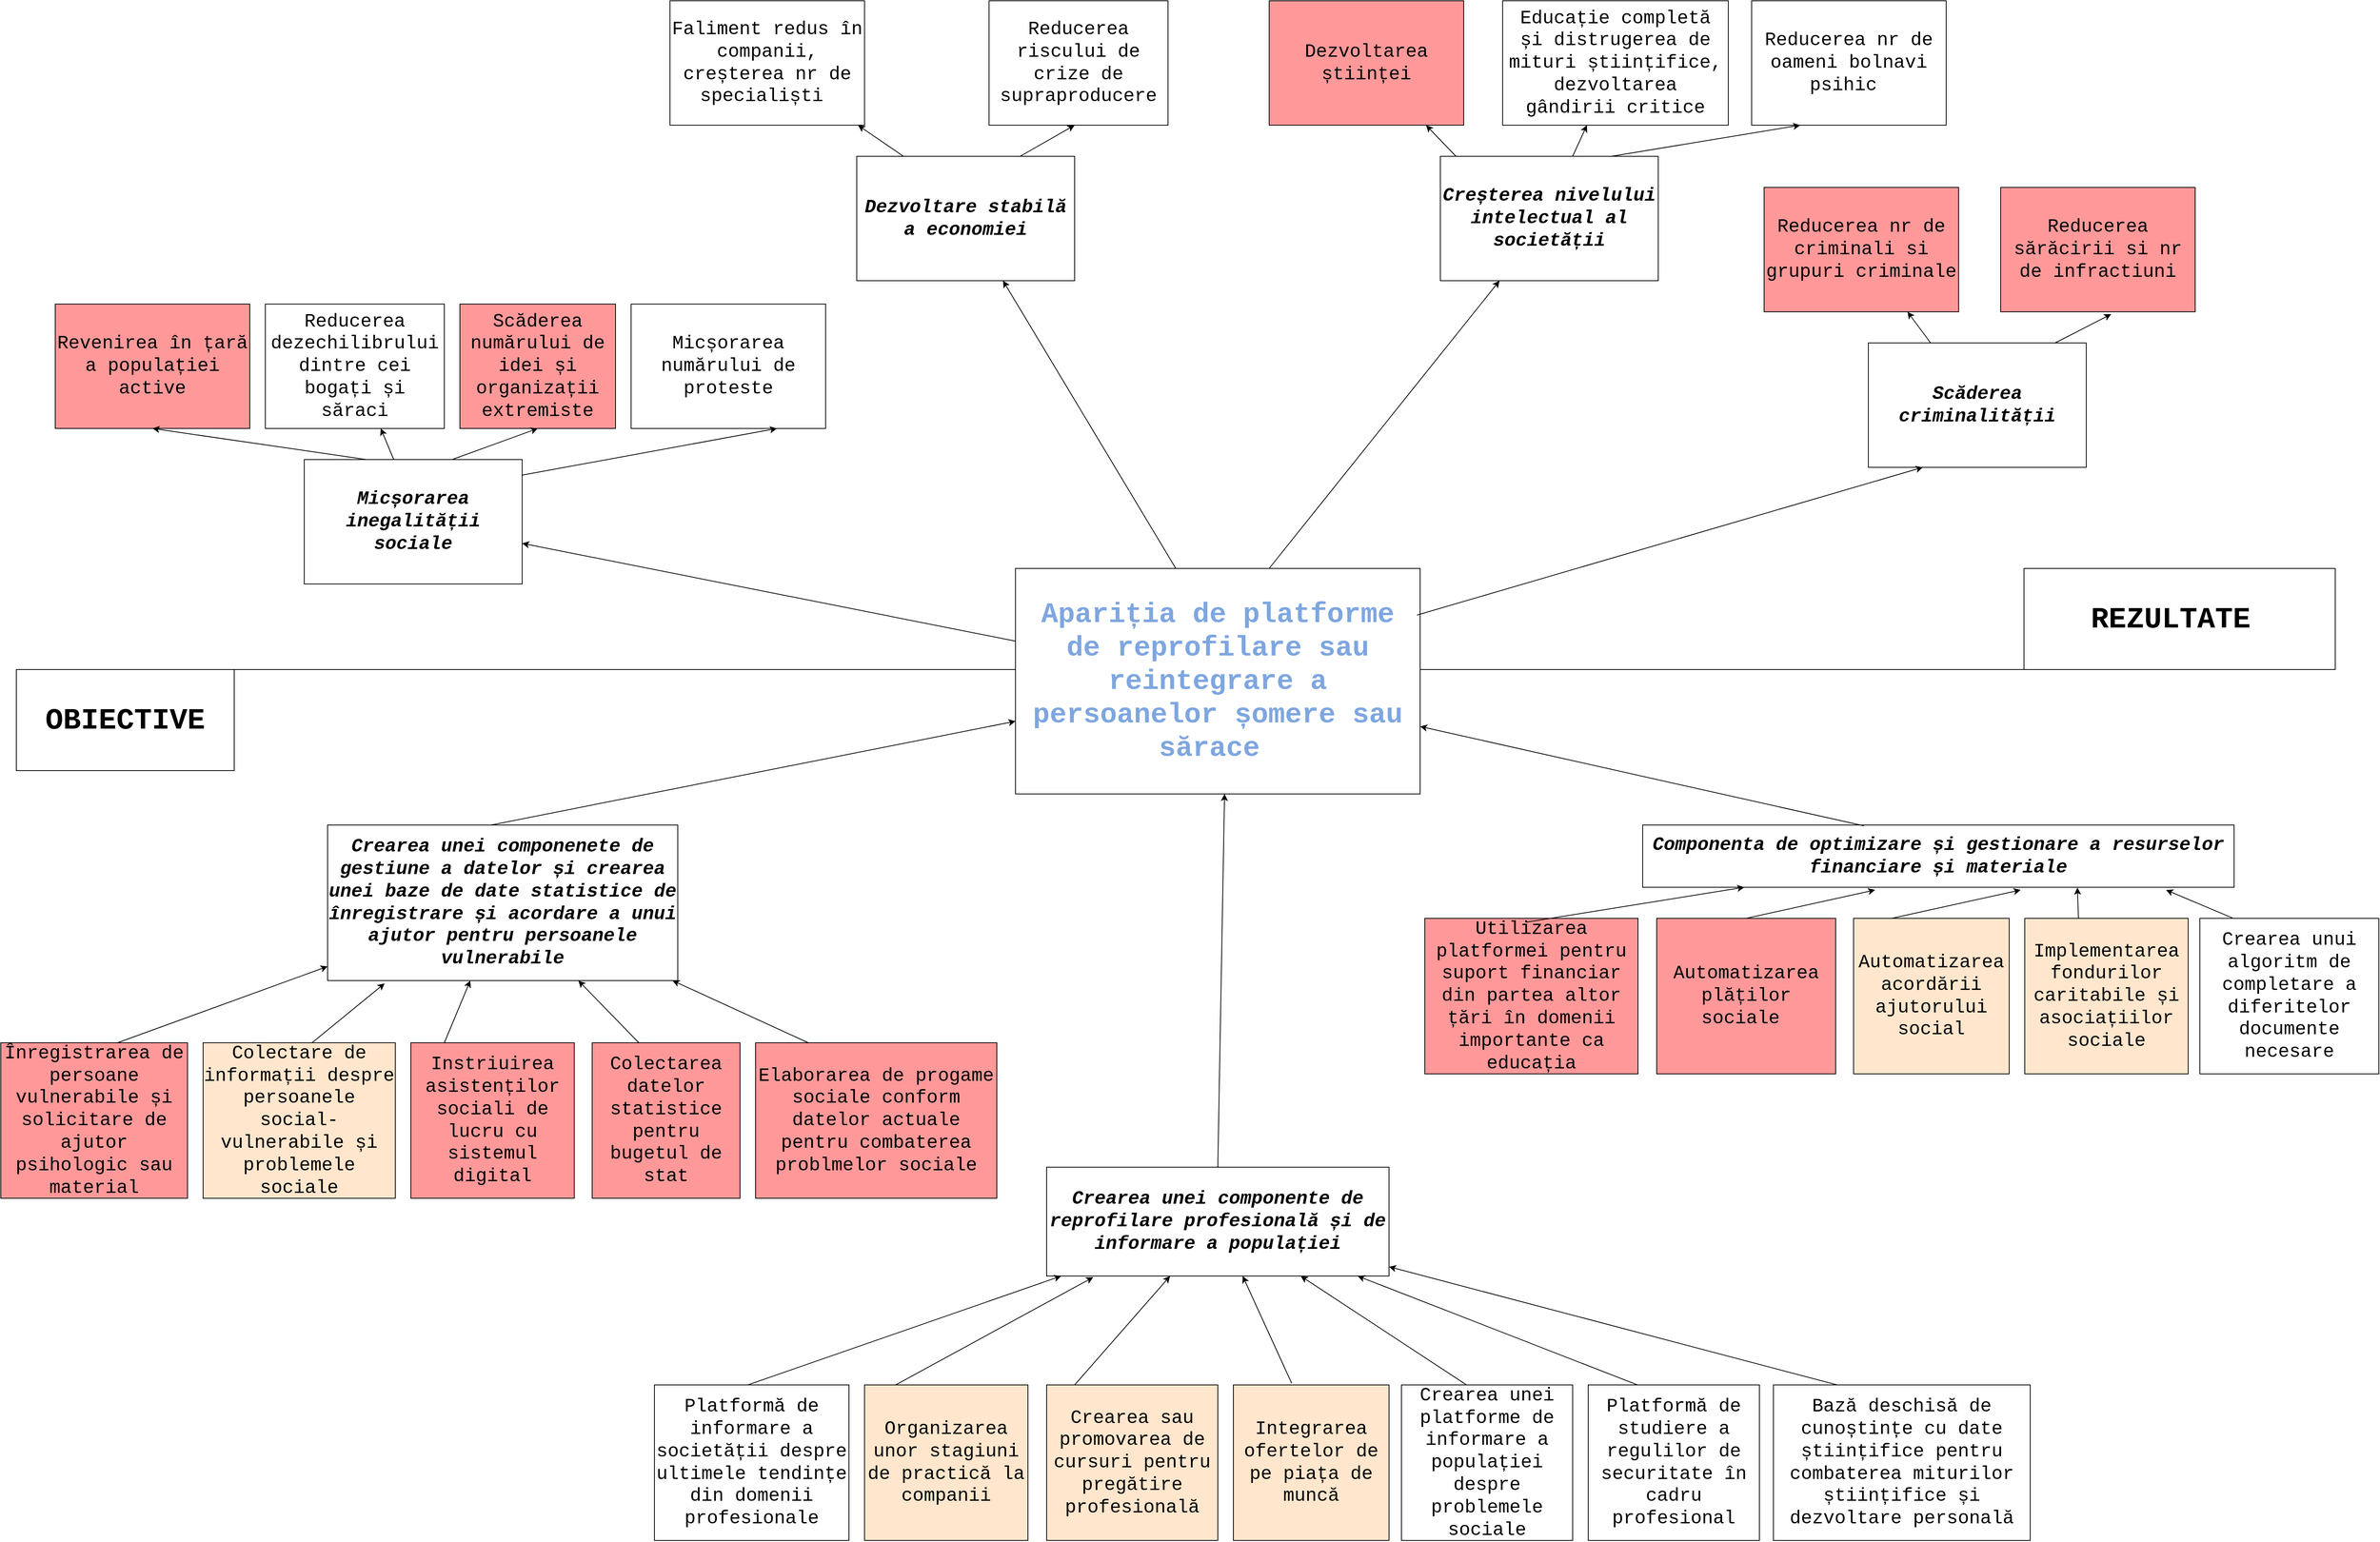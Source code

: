 <mxfile version="13.8.0" type="device"><diagram id="prtHgNgQTEPvFCAcTncT" name="Page-1"><mxGraphModel dx="6258" dy="3167" grid="1" gridSize="10" guides="1" tooltips="1" connect="1" arrows="1" fold="1" page="1" pageScale="1" pageWidth="827" pageHeight="1169" math="0" shadow="0"><root><mxCell id="0"/><mxCell id="1" parent="0"/><mxCell id="zsoNcWkfThcW5KDVrvXH-2" value="&lt;font face=&quot;Courier New&quot; color=&quot;#7ea6e0&quot; style=&quot;font-size: 36px&quot;&gt;&lt;b&gt;Apariția de platforme de reprofilare sau reintegrare a persoanelor șomere sau sărace&amp;nbsp;&lt;/b&gt;&lt;/font&gt;" style="rounded=0;whiteSpace=wrap;html=1;" parent="1" vertex="1"><mxGeometry x="154" y="70" width="520" height="290" as="geometry"/></mxCell><mxCell id="zsoNcWkfThcW5KDVrvXH-6" value="" style="endArrow=none;html=1;" parent="1" edge="1"><mxGeometry x="674" y="-410" width="50" height="50" as="geometry"><mxPoint x="674" y="200" as="sourcePoint"/><mxPoint x="1580" y="200" as="targetPoint"/></mxGeometry></mxCell><mxCell id="zsoNcWkfThcW5KDVrvXH-42" value="&lt;b&gt;&lt;font face=&quot;Courier New&quot; style=&quot;font-size: 38px&quot;&gt;REZULTATE&amp;nbsp;&lt;/font&gt;&lt;/b&gt;" style="rounded=0;whiteSpace=wrap;html=1;" parent="1" vertex="1"><mxGeometry x="1450" y="70" width="400" height="130" as="geometry"/></mxCell><mxCell id="lQHsyi5XOWXSnLU_B4Vz-9" value="" style="endArrow=none;html=1;" edge="1" parent="1"><mxGeometry x="-346" y="-410" width="50" height="50" as="geometry"><mxPoint x="-1130" y="200" as="sourcePoint"/><mxPoint x="154" y="200" as="targetPoint"/></mxGeometry></mxCell><mxCell id="zsoNcWkfThcW5KDVrvXH-25" value="&lt;font style=&quot;font-size: 24px&quot; face=&quot;Courier New&quot;&gt;Crearea unei platforme de informare a populației despre problemele sociale&lt;/font&gt;" style="rounded=0;whiteSpace=wrap;html=1;" parent="1" vertex="1"><mxGeometry x="650" y="1120" width="220" height="200" as="geometry"/></mxCell><mxCell id="zsoNcWkfThcW5KDVrvXH-10" value="&lt;b&gt;&lt;font face=&quot;Courier New&quot; style=&quot;font-size: 38px&quot;&gt;OBIECTIVE&lt;/font&gt;&lt;/b&gt;" style="rounded=0;whiteSpace=wrap;html=1;" parent="1" vertex="1"><mxGeometry x="-1130" y="200" width="280" height="130" as="geometry"/></mxCell><mxCell id="zsoNcWkfThcW5KDVrvXH-12" value="&lt;font style=&quot;font-size: 24px&quot; face=&quot;Courier New&quot;&gt;&lt;i&gt;&lt;b&gt;Componenta de optimizare și gestionare a resurselor financiare și materiale&lt;/b&gt;&lt;/i&gt;&lt;/font&gt;" style="rounded=0;whiteSpace=wrap;html=1;fillColor=#FFFFFF;" parent="1" vertex="1"><mxGeometry x="960" y="400" width="760" height="80" as="geometry"/></mxCell><mxCell id="zsoNcWkfThcW5KDVrvXH-23" value="&lt;font style=&quot;font-size: 24px&quot; face=&quot;Courier New&quot;&gt;&lt;b&gt;&lt;i&gt;Crearea unei componente de reprofilare profesională și de informare a populației&lt;/i&gt;&lt;/b&gt;&lt;/font&gt;" style="rounded=0;whiteSpace=wrap;html=1;fillColor=#FFFFFF;" parent="1" vertex="1"><mxGeometry x="194" y="840" width="440" height="140" as="geometry"/></mxCell><mxCell id="zsoNcWkfThcW5KDVrvXH-27" value="&lt;font style=&quot;font-size: 24px&quot; face=&quot;Courier New&quot;&gt;Integrarea ofertelor de pe piața de muncă&lt;/font&gt;" style="rounded=0;whiteSpace=wrap;html=1;fillColor=#FFE6CC;" parent="1" vertex="1"><mxGeometry x="434" y="1120" width="200" height="200" as="geometry"/></mxCell><mxCell id="zsoNcWkfThcW5KDVrvXH-29" value="&lt;font style=&quot;font-size: 24px&quot; face=&quot;Courier New&quot;&gt;Crearea sau promovarea de cursuri pentru pregătire profesională&lt;/font&gt;" style="rounded=0;whiteSpace=wrap;html=1;fillColor=#FFE6CC;" parent="1" vertex="1"><mxGeometry x="194" y="1120" width="220" height="200" as="geometry"/></mxCell><mxCell id="zsoNcWkfThcW5KDVrvXH-32" value="&lt;font style=&quot;font-size: 24px&quot; face=&quot;Courier New&quot;&gt;Organizarea unor stagiuni de practică la companii&lt;/font&gt;" style="rounded=0;whiteSpace=wrap;html=1;fillColor=#FFE6CC;" parent="1" vertex="1"><mxGeometry x="-40" y="1120" width="210" height="200" as="geometry"/></mxCell><mxCell id="zsoNcWkfThcW5KDVrvXH-34" value="&lt;font face=&quot;Courier New&quot; style=&quot;font-size: 24px&quot;&gt;&lt;i&gt;&lt;b&gt;Crearea unei componenete de gestiune a datelor și crearea unei baze de date statistice de înregistrare și acordare a unui ajutor pentru persoanele vulnerabile&lt;/b&gt;&lt;/i&gt;&lt;/font&gt;" style="rounded=0;whiteSpace=wrap;html=1;fillColor=#FFFFFF;" parent="1" vertex="1"><mxGeometry x="-730" y="400" width="450" height="200" as="geometry"/></mxCell><mxCell id="lQHsyi5XOWXSnLU_B4Vz-12" value="" style="group" vertex="1" connectable="0" parent="1"><mxGeometry x="680" y="520" width="1226" height="200" as="geometry"/></mxCell><mxCell id="zsoNcWkfThcW5KDVrvXH-18" value="&lt;font style=&quot;font-size: 24px&quot; face=&quot;Courier New&quot;&gt;Automatizarea plăților sociale&amp;nbsp;&lt;/font&gt;" style="rounded=0;whiteSpace=wrap;html=1;fillColor=#FF9999;" parent="lQHsyi5XOWXSnLU_B4Vz-12" vertex="1"><mxGeometry x="298" width="230" height="200" as="geometry"/></mxCell><mxCell id="zsoNcWkfThcW5KDVrvXH-19" value="&lt;font style=&quot;font-size: 24px&quot; face=&quot;Courier New&quot;&gt;Automatizarea acordării ajutorului social&lt;/font&gt;" style="rounded=0;whiteSpace=wrap;html=1;fillColor=#FFE6CC;" parent="lQHsyi5XOWXSnLU_B4Vz-12" vertex="1"><mxGeometry x="551" width="200" height="200" as="geometry"/></mxCell><mxCell id="zsoNcWkfThcW5KDVrvXH-20" value="&lt;font style=&quot;font-size: 24px&quot; face=&quot;Courier New&quot;&gt;Crearea unui algoritm de completare a diferitelor documente necesare&lt;/font&gt;" style="rounded=0;whiteSpace=wrap;html=1;" parent="lQHsyi5XOWXSnLU_B4Vz-12" vertex="1"><mxGeometry x="996" width="230" height="200" as="geometry"/></mxCell><mxCell id="zsoNcWkfThcW5KDVrvXH-21" value="&lt;font style=&quot;font-size: 24px&quot; face=&quot;Courier New&quot;&gt;Implementarea fondurilor caritabile și asociațiilor sociale&lt;/font&gt;" style="rounded=0;whiteSpace=wrap;html=1;fillColor=#FFE6CC;" parent="lQHsyi5XOWXSnLU_B4Vz-12" vertex="1"><mxGeometry x="771" width="210" height="200" as="geometry"/></mxCell><mxCell id="lQHsyi5XOWXSnLU_B4Vz-11" value="&lt;font face=&quot;Courier New&quot;&gt;&lt;span style=&quot;font-size: 24px&quot;&gt;Utilizarea platformei pentru suport financiar din partea altor țări în domenii importante ca educația&lt;/span&gt;&lt;/font&gt;" style="rounded=0;whiteSpace=wrap;html=1;fillColor=#FF9999;" vertex="1" parent="lQHsyi5XOWXSnLU_B4Vz-12"><mxGeometry width="274" height="200" as="geometry"/></mxCell><mxCell id="lQHsyi5XOWXSnLU_B4Vz-15" value="" style="group" vertex="1" connectable="0" parent="1"><mxGeometry x="-1150" y="680" width="1280" height="200" as="geometry"/></mxCell><mxCell id="zsoNcWkfThcW5KDVrvXH-37" value="&lt;font style=&quot;font-size: 24px&quot; face=&quot;Courier New&quot;&gt;Colectare de informații despre persoanele social-vulnerabile și problemele sociale&lt;/font&gt;" style="rounded=0;whiteSpace=wrap;html=1;fillColor=#FFE6CC;" parent="lQHsyi5XOWXSnLU_B4Vz-15" vertex="1"><mxGeometry x="260" width="247" height="200" as="geometry"/></mxCell><mxCell id="zsoNcWkfThcW5KDVrvXH-39" value="&lt;font style=&quot;font-size: 24px&quot; face=&quot;Courier New&quot;&gt;Instriuirea asistenților sociali de lucru cu sistemul digital&lt;/font&gt;" style="rounded=0;whiteSpace=wrap;html=1;fillColor=#FF9999;" parent="lQHsyi5XOWXSnLU_B4Vz-15" vertex="1"><mxGeometry x="527" width="210" height="200" as="geometry"/></mxCell><mxCell id="zsoNcWkfThcW5KDVrvXH-41" value="&lt;font style=&quot;font-size: 24px&quot; face=&quot;Courier New&quot;&gt;Înregistrarea de persoane vulnerabile și solicitare de ajutor psihologic sau material&lt;/font&gt;" style="rounded=0;whiteSpace=wrap;html=1;fillColor=#FF9999;" parent="lQHsyi5XOWXSnLU_B4Vz-15" vertex="1"><mxGeometry width="240" height="200" as="geometry"/></mxCell><mxCell id="lQHsyi5XOWXSnLU_B4Vz-13" value="&lt;font face=&quot;Courier New&quot;&gt;&lt;span style=&quot;font-size: 24px&quot;&gt;Colectarea datelor statistice pentru bugetul de stat&lt;/span&gt;&lt;/font&gt;" style="rounded=0;whiteSpace=wrap;html=1;fillColor=#FF9999;" vertex="1" parent="lQHsyi5XOWXSnLU_B4Vz-15"><mxGeometry x="760" width="190" height="200" as="geometry"/></mxCell><mxCell id="lQHsyi5XOWXSnLU_B4Vz-14" value="&lt;font face=&quot;Courier New&quot;&gt;&lt;span style=&quot;font-size: 24px&quot;&gt;Elaborarea de progame sociale conform datelor actuale pentru combaterea problmelor sociale&lt;/span&gt;&lt;/font&gt;" style="rounded=0;whiteSpace=wrap;html=1;fillColor=#FF9999;" vertex="1" parent="lQHsyi5XOWXSnLU_B4Vz-15"><mxGeometry x="970" width="310" height="200" as="geometry"/></mxCell><mxCell id="lQHsyi5XOWXSnLU_B4Vz-16" value="&lt;font face=&quot;Courier New&quot;&gt;&lt;span style=&quot;font-size: 24px&quot;&gt;Platformă de studiere a regulilor de securitate în cadru profesional&lt;/span&gt;&lt;/font&gt;" style="rounded=0;whiteSpace=wrap;html=1;" vertex="1" parent="1"><mxGeometry x="890" y="1120" width="220" height="200" as="geometry"/></mxCell><mxCell id="lQHsyi5XOWXSnLU_B4Vz-17" value="&lt;font face=&quot;Courier New&quot;&gt;&lt;span style=&quot;font-size: 24px&quot;&gt;Platformă de informare a societății despre ultimele tendințe din domenii profesionale&lt;/span&gt;&lt;/font&gt;" style="rounded=0;whiteSpace=wrap;html=1;fillColor=#FFFFFF;" vertex="1" parent="1"><mxGeometry x="-310" y="1120" width="250" height="200" as="geometry"/></mxCell><mxCell id="lQHsyi5XOWXSnLU_B4Vz-18" value="&lt;font face=&quot;Courier New&quot;&gt;&lt;span style=&quot;font-size: 24px&quot;&gt;Bază deschisă de cunoștințe cu date științifice pentru combaterea miturilor științifice și dezvoltare personală&lt;/span&gt;&lt;/font&gt;" style="rounded=0;whiteSpace=wrap;html=1;" vertex="1" parent="1"><mxGeometry x="1128" y="1120" width="330" height="200" as="geometry"/></mxCell><mxCell id="lQHsyi5XOWXSnLU_B4Vz-23" value="" style="endArrow=classic;html=1;" edge="1" parent="1" target="zsoNcWkfThcW5KDVrvXH-23"><mxGeometry width="50" height="50" relative="1" as="geometry"><mxPoint x="-190" y="1120" as="sourcePoint"/><mxPoint x="-140" y="1070" as="targetPoint"/></mxGeometry></mxCell><mxCell id="lQHsyi5XOWXSnLU_B4Vz-24" value="" style="endArrow=classic;html=1;entryX=0.136;entryY=1.011;entryDx=0;entryDy=0;entryPerimeter=0;" edge="1" parent="1" target="zsoNcWkfThcW5KDVrvXH-23"><mxGeometry width="50" height="50" relative="1" as="geometry"><mxPoint y="1120" as="sourcePoint"/><mxPoint x="402.667" y="980" as="targetPoint"/></mxGeometry></mxCell><mxCell id="lQHsyi5XOWXSnLU_B4Vz-25" value="" style="endArrow=classic;html=1;" edge="1" parent="1" target="zsoNcWkfThcW5KDVrvXH-23"><mxGeometry width="50" height="50" relative="1" as="geometry"><mxPoint x="230" y="1120" as="sourcePoint"/><mxPoint x="483.84" y="981.54" as="targetPoint"/></mxGeometry></mxCell><mxCell id="lQHsyi5XOWXSnLU_B4Vz-26" value="" style="endArrow=classic;html=1;exitX=0.375;exitY=-0.01;exitDx=0;exitDy=0;exitPerimeter=0;" edge="1" parent="1" source="zsoNcWkfThcW5KDVrvXH-27" target="zsoNcWkfThcW5KDVrvXH-23"><mxGeometry width="50" height="50" relative="1" as="geometry"><mxPoint x="450" y="1120" as="sourcePoint"/><mxPoint x="460" y="990" as="targetPoint"/></mxGeometry></mxCell><mxCell id="lQHsyi5XOWXSnLU_B4Vz-27" value="" style="endArrow=classic;html=1;" edge="1" parent="1" target="zsoNcWkfThcW5KDVrvXH-23"><mxGeometry width="50" height="50" relative="1" as="geometry"><mxPoint x="733.67" y="1120" as="sourcePoint"/><mxPoint x="856.337" y="980" as="targetPoint"/></mxGeometry></mxCell><mxCell id="lQHsyi5XOWXSnLU_B4Vz-28" value="" style="endArrow=classic;html=1;" edge="1" parent="1" target="zsoNcWkfThcW5KDVrvXH-23"><mxGeometry width="50" height="50" relative="1" as="geometry"><mxPoint x="953.33" y="1120" as="sourcePoint"/><mxPoint x="1075.997" y="980" as="targetPoint"/></mxGeometry></mxCell><mxCell id="lQHsyi5XOWXSnLU_B4Vz-29" value="" style="endArrow=classic;html=1;" edge="1" parent="1" target="zsoNcWkfThcW5KDVrvXH-23"><mxGeometry width="50" height="50" relative="1" as="geometry"><mxPoint x="1210" y="1120" as="sourcePoint"/><mxPoint x="1332.667" y="980" as="targetPoint"/></mxGeometry></mxCell><mxCell id="lQHsyi5XOWXSnLU_B4Vz-30" value="" style="endArrow=classic;html=1;exitX=0.5;exitY=0;exitDx=0;exitDy=0;" edge="1" parent="1" source="zsoNcWkfThcW5KDVrvXH-23"><mxGeometry width="50" height="50" relative="1" as="geometry"><mxPoint x="300" y="500" as="sourcePoint"/><mxPoint x="422.667" y="360" as="targetPoint"/></mxGeometry></mxCell><mxCell id="lQHsyi5XOWXSnLU_B4Vz-31" value="" style="endArrow=classic;html=1;" edge="1" parent="1" target="zsoNcWkfThcW5KDVrvXH-34"><mxGeometry width="50" height="50" relative="1" as="geometry"><mxPoint x="-1000" y="680" as="sourcePoint"/><mxPoint x="-877.333" y="540" as="targetPoint"/></mxGeometry></mxCell><mxCell id="lQHsyi5XOWXSnLU_B4Vz-32" value="" style="endArrow=classic;html=1;entryX=0.163;entryY=1.018;entryDx=0;entryDy=0;entryPerimeter=0;" edge="1" parent="1" target="zsoNcWkfThcW5KDVrvXH-34"><mxGeometry width="50" height="50" relative="1" as="geometry"><mxPoint x="-750" y="680" as="sourcePoint"/><mxPoint x="-700" y="630" as="targetPoint"/></mxGeometry></mxCell><mxCell id="lQHsyi5XOWXSnLU_B4Vz-33" value="" style="endArrow=classic;html=1;" edge="1" parent="1" target="zsoNcWkfThcW5KDVrvXH-34"><mxGeometry width="50" height="50" relative="1" as="geometry"><mxPoint x="-580" y="680" as="sourcePoint"/><mxPoint x="-486.65" y="603.6" as="targetPoint"/></mxGeometry></mxCell><mxCell id="lQHsyi5XOWXSnLU_B4Vz-34" value="" style="endArrow=classic;html=1;" edge="1" parent="1" target="zsoNcWkfThcW5KDVrvXH-34"><mxGeometry width="50" height="50" relative="1" as="geometry"><mxPoint x="-330" y="680" as="sourcePoint"/><mxPoint x="-296.667" y="600" as="targetPoint"/></mxGeometry></mxCell><mxCell id="lQHsyi5XOWXSnLU_B4Vz-35" value="" style="endArrow=classic;html=1;" edge="1" parent="1" target="zsoNcWkfThcW5KDVrvXH-34"><mxGeometry width="50" height="50" relative="1" as="geometry"><mxPoint x="-112.22" y="680" as="sourcePoint"/><mxPoint x="-189.998" y="600" as="targetPoint"/></mxGeometry></mxCell><mxCell id="lQHsyi5XOWXSnLU_B4Vz-36" value="" style="endArrow=classic;html=1;" edge="1" parent="1" target="zsoNcWkfThcW5KDVrvXH-12"><mxGeometry width="50" height="50" relative="1" as="geometry"><mxPoint x="810" y="525" as="sourcePoint"/><mxPoint x="860" y="475" as="targetPoint"/></mxGeometry></mxCell><mxCell id="lQHsyi5XOWXSnLU_B4Vz-37" value="" style="endArrow=classic;html=1;entryX=0.393;entryY=1.044;entryDx=0;entryDy=0;entryPerimeter=0;exitX=0.5;exitY=0;exitDx=0;exitDy=0;" edge="1" parent="1" source="zsoNcWkfThcW5KDVrvXH-18" target="zsoNcWkfThcW5KDVrvXH-12"><mxGeometry width="50" height="50" relative="1" as="geometry"><mxPoint x="1020" y="525" as="sourcePoint"/><mxPoint x="1300.588" y="480" as="targetPoint"/></mxGeometry></mxCell><mxCell id="lQHsyi5XOWXSnLU_B4Vz-38" value="" style="endArrow=classic;html=1;entryX=0.393;entryY=1.044;entryDx=0;entryDy=0;entryPerimeter=0;exitX=0.5;exitY=0;exitDx=0;exitDy=0;" edge="1" parent="1"><mxGeometry width="50" height="50" relative="1" as="geometry"><mxPoint x="1280" y="520" as="sourcePoint"/><mxPoint x="1445.68" y="483.52" as="targetPoint"/></mxGeometry></mxCell><mxCell id="lQHsyi5XOWXSnLU_B4Vz-39" value="" style="endArrow=classic;html=1;entryX=0.735;entryY=1.006;entryDx=0;entryDy=0;entryPerimeter=0;exitX=0.5;exitY=0;exitDx=0;exitDy=0;" edge="1" parent="1" target="zsoNcWkfThcW5KDVrvXH-12"><mxGeometry width="50" height="50" relative="1" as="geometry"><mxPoint x="1520" y="520" as="sourcePoint"/><mxPoint x="1685.68" y="483.52" as="targetPoint"/></mxGeometry></mxCell><mxCell id="lQHsyi5XOWXSnLU_B4Vz-40" value="" style="endArrow=classic;html=1;entryX=0.885;entryY=1.044;entryDx=0;entryDy=0;entryPerimeter=0;exitX=0.183;exitY=-0.002;exitDx=0;exitDy=0;exitPerimeter=0;" edge="1" parent="1" source="zsoNcWkfThcW5KDVrvXH-20" target="zsoNcWkfThcW5KDVrvXH-12"><mxGeometry width="50" height="50" relative="1" as="geometry"><mxPoint x="1530" y="530" as="sourcePoint"/><mxPoint x="1528.6" y="490.48" as="targetPoint"/></mxGeometry></mxCell><mxCell id="lQHsyi5XOWXSnLU_B4Vz-41" value="" style="endArrow=classic;html=1;" edge="1" parent="1" target="zsoNcWkfThcW5KDVrvXH-2"><mxGeometry width="50" height="50" relative="1" as="geometry"><mxPoint x="-520" y="400" as="sourcePoint"/><mxPoint x="140" y="310" as="targetPoint"/></mxGeometry></mxCell><mxCell id="lQHsyi5XOWXSnLU_B4Vz-42" value="" style="endArrow=classic;html=1;exitX=0.374;exitY=0.013;exitDx=0;exitDy=0;exitPerimeter=0;" edge="1" parent="1" source="zsoNcWkfThcW5KDVrvXH-12" target="zsoNcWkfThcW5KDVrvXH-2"><mxGeometry width="50" height="50" relative="1" as="geometry"><mxPoint x="1160" y="420" as="sourcePoint"/><mxPoint x="1210" y="370" as="targetPoint"/></mxGeometry></mxCell><mxCell id="lQHsyi5XOWXSnLU_B4Vz-58" value="" style="group" vertex="1" connectable="0" parent="1"><mxGeometry x="480" y="-660" width="1190" height="600" as="geometry"/></mxCell><mxCell id="lQHsyi5XOWXSnLU_B4Vz-50" value="&lt;font face=&quot;Courier New&quot;&gt;&lt;span style=&quot;font-size: 24px&quot;&gt;&lt;b&gt;&lt;i&gt;Creșterea nivelului intelectual al societății&lt;/i&gt;&lt;/b&gt;&lt;/span&gt;&lt;/font&gt;" style="rounded=0;whiteSpace=wrap;html=1;fillColor=#FFFFFF;" vertex="1" parent="lQHsyi5XOWXSnLU_B4Vz-58"><mxGeometry x="220" y="200" width="280" height="160" as="geometry"/></mxCell><mxCell id="lQHsyi5XOWXSnLU_B4Vz-51" value="&lt;font face=&quot;Courier New&quot;&gt;&lt;span style=&quot;font-size: 24px&quot;&gt;Dezvoltarea științei&lt;/span&gt;&lt;/font&gt;" style="rounded=0;whiteSpace=wrap;html=1;fillColor=#FF9999;container=1;" vertex="1" parent="lQHsyi5XOWXSnLU_B4Vz-58"><mxGeometry width="250" height="160" as="geometry"/></mxCell><mxCell id="lQHsyi5XOWXSnLU_B4Vz-52" value="&lt;font face=&quot;Courier New&quot;&gt;&lt;span style=&quot;font-size: 24px&quot;&gt;Educație completă și distrugerea de mituri științifice, dezvoltarea gândirii critice&lt;/span&gt;&lt;/font&gt;" style="rounded=0;whiteSpace=wrap;html=1;fillColor=#FFFFFF;container=1;" vertex="1" parent="lQHsyi5XOWXSnLU_B4Vz-58"><mxGeometry x="300" width="290" height="160" as="geometry"/></mxCell><mxCell id="lQHsyi5XOWXSnLU_B4Vz-53" value="&lt;font face=&quot;Courier New&quot;&gt;&lt;span style=&quot;font-size: 24px&quot;&gt;Reducerea nr de oameni bolnavi psihic&amp;nbsp;&lt;/span&gt;&lt;/font&gt;" style="rounded=0;whiteSpace=wrap;html=1;fillColor=#FFFFFF;container=1;" vertex="1" parent="lQHsyi5XOWXSnLU_B4Vz-58"><mxGeometry x="620" width="250" height="160" as="geometry"/></mxCell><mxCell id="lQHsyi5XOWXSnLU_B4Vz-54" value="&lt;font face=&quot;Courier New&quot;&gt;&lt;span style=&quot;font-size: 24px&quot;&gt;&lt;b&gt;&lt;i&gt;Scăderea criminalității&lt;/i&gt;&lt;/b&gt;&lt;/span&gt;&lt;/font&gt;" style="rounded=0;whiteSpace=wrap;html=1;fillColor=#FFFFFF;" vertex="1" parent="lQHsyi5XOWXSnLU_B4Vz-58"><mxGeometry x="770" y="440" width="280" height="160" as="geometry"/></mxCell><mxCell id="lQHsyi5XOWXSnLU_B4Vz-55" value="&lt;font face=&quot;Courier New&quot;&gt;&lt;span style=&quot;font-size: 24px&quot;&gt;Reducerea nr de criminali si grupuri criminale&lt;/span&gt;&lt;/font&gt;" style="rounded=0;whiteSpace=wrap;html=1;fillColor=#FF9999;container=1;" vertex="1" parent="lQHsyi5XOWXSnLU_B4Vz-58"><mxGeometry x="636" y="240" width="250" height="160" as="geometry"/></mxCell><mxCell id="lQHsyi5XOWXSnLU_B4Vz-56" value="&lt;font face=&quot;Courier New&quot;&gt;&lt;span style=&quot;font-size: 24px&quot;&gt;Reducerea sărăcirii si nr de infractiuni&lt;/span&gt;&lt;/font&gt;" style="rounded=0;whiteSpace=wrap;html=1;fillColor=#FF9999;container=1;" vertex="1" parent="lQHsyi5XOWXSnLU_B4Vz-58"><mxGeometry x="940" y="240" width="250" height="160" as="geometry"/></mxCell><mxCell id="lQHsyi5XOWXSnLU_B4Vz-71" value="" style="endArrow=classic;html=1;entryX=0.568;entryY=1.019;entryDx=0;entryDy=0;entryPerimeter=0;" edge="1" parent="lQHsyi5XOWXSnLU_B4Vz-56" target="lQHsyi5XOWXSnLU_B4Vz-56"><mxGeometry width="50" height="50" relative="1" as="geometry"><mxPoint x="70" y="200" as="sourcePoint"/><mxPoint x="120" y="150" as="targetPoint"/></mxGeometry></mxCell><mxCell id="lQHsyi5XOWXSnLU_B4Vz-72" value="" style="endArrow=classic;html=1;" edge="1" parent="lQHsyi5XOWXSnLU_B4Vz-58" target="lQHsyi5XOWXSnLU_B4Vz-55"><mxGeometry width="50" height="50" relative="1" as="geometry"><mxPoint x="850" y="440" as="sourcePoint"/><mxPoint x="900" y="390" as="targetPoint"/></mxGeometry></mxCell><mxCell id="lQHsyi5XOWXSnLU_B4Vz-73" value="" style="endArrow=classic;html=1;entryX=0.25;entryY=1;entryDx=0;entryDy=0;" edge="1" parent="lQHsyi5XOWXSnLU_B4Vz-58" target="lQHsyi5XOWXSnLU_B4Vz-53"><mxGeometry width="50" height="50" relative="1" as="geometry"><mxPoint x="440" y="200" as="sourcePoint"/><mxPoint x="490" y="150" as="targetPoint"/></mxGeometry></mxCell><mxCell id="lQHsyi5XOWXSnLU_B4Vz-74" value="" style="endArrow=classic;html=1;" edge="1" parent="lQHsyi5XOWXSnLU_B4Vz-58" target="lQHsyi5XOWXSnLU_B4Vz-52"><mxGeometry width="50" height="50" relative="1" as="geometry"><mxPoint x="390" y="200" as="sourcePoint"/><mxPoint x="440" y="150" as="targetPoint"/></mxGeometry></mxCell><mxCell id="lQHsyi5XOWXSnLU_B4Vz-75" value="" style="endArrow=classic;html=1;" edge="1" parent="lQHsyi5XOWXSnLU_B4Vz-58" target="lQHsyi5XOWXSnLU_B4Vz-51"><mxGeometry width="50" height="50" relative="1" as="geometry"><mxPoint x="240" y="200" as="sourcePoint"/><mxPoint x="290" y="150" as="targetPoint"/></mxGeometry></mxCell><mxCell id="lQHsyi5XOWXSnLU_B4Vz-59" value="" style="group" vertex="1" connectable="0" parent="1"><mxGeometry x="-1080" y="-660" width="1430" height="750" as="geometry"/></mxCell><mxCell id="zsoNcWkfThcW5KDVrvXH-69" value="&lt;font face=&quot;Courier New&quot;&gt;&lt;span style=&quot;font-size: 24px&quot;&gt;&lt;b&gt;&lt;i&gt;Micșorarea inegalității sociale&lt;/i&gt;&lt;/b&gt;&lt;/span&gt;&lt;/font&gt;" style="rounded=0;whiteSpace=wrap;html=1;fillColor=#FFFFFF;" parent="lQHsyi5XOWXSnLU_B4Vz-59" vertex="1"><mxGeometry x="320" y="590" width="280" height="160" as="geometry"/></mxCell><mxCell id="zsoNcWkfThcW5KDVrvXH-73" value="&lt;font face=&quot;Courier New&quot;&gt;&lt;span style=&quot;font-size: 24px&quot;&gt;Revenirea în țară a populației active&lt;/span&gt;&lt;/font&gt;" style="rounded=0;whiteSpace=wrap;html=1;fillColor=#FF9999;container=1;" parent="lQHsyi5XOWXSnLU_B4Vz-59" vertex="1"><mxGeometry y="390" width="250" height="160" as="geometry"/></mxCell><mxCell id="lQHsyi5XOWXSnLU_B4Vz-44" value="&lt;font face=&quot;Courier New&quot;&gt;&lt;span style=&quot;font-size: 24px&quot;&gt;Reducerea dezechilibrului dintre cei bogați și săraci&lt;/span&gt;&lt;/font&gt;" style="rounded=0;whiteSpace=wrap;html=1;fillColor=#FFFFFF;container=1;" vertex="1" parent="lQHsyi5XOWXSnLU_B4Vz-59"><mxGeometry x="270" y="390" width="230" height="160" as="geometry"/></mxCell><mxCell id="lQHsyi5XOWXSnLU_B4Vz-68" value="" style="endArrow=classic;html=1;" edge="1" parent="lQHsyi5XOWXSnLU_B4Vz-44" target="lQHsyi5XOWXSnLU_B4Vz-44"><mxGeometry width="50" height="50" relative="1" as="geometry"><mxPoint x="165" y="200" as="sourcePoint"/><mxPoint x="215" y="150" as="targetPoint"/></mxGeometry></mxCell><mxCell id="lQHsyi5XOWXSnLU_B4Vz-45" value="&lt;font face=&quot;Courier New&quot;&gt;&lt;span style=&quot;font-size: 24px&quot;&gt;Scăderea numărului de idei și organizații extremiste&lt;/span&gt;&lt;/font&gt;" style="rounded=0;whiteSpace=wrap;html=1;fillColor=#FF9999;container=1;" vertex="1" parent="lQHsyi5XOWXSnLU_B4Vz-59"><mxGeometry x="520" y="390" width="200" height="160" as="geometry"/></mxCell><mxCell id="lQHsyi5XOWXSnLU_B4Vz-46" value="&lt;font face=&quot;Courier New&quot;&gt;&lt;span style=&quot;font-size: 24px&quot;&gt;Micșorarea numărului de proteste&lt;/span&gt;&lt;/font&gt;" style="rounded=0;whiteSpace=wrap;html=1;fillColor=#FFFFFF;container=1;" vertex="1" parent="lQHsyi5XOWXSnLU_B4Vz-59"><mxGeometry x="740" y="390" width="250" height="160" as="geometry"/></mxCell><mxCell id="lQHsyi5XOWXSnLU_B4Vz-47" value="&lt;font face=&quot;Courier New&quot;&gt;&lt;span style=&quot;font-size: 24px&quot;&gt;Faliment redus în companii, creșterea nr de specialiști&amp;nbsp;&lt;/span&gt;&lt;/font&gt;" style="rounded=0;whiteSpace=wrap;html=1;fillColor=#FFFFFF;container=1;" vertex="1" parent="lQHsyi5XOWXSnLU_B4Vz-59"><mxGeometry x="790" width="250" height="160" as="geometry"/></mxCell><mxCell id="lQHsyi5XOWXSnLU_B4Vz-48" value="&lt;font face=&quot;Courier New&quot;&gt;&lt;span style=&quot;font-size: 24px&quot;&gt;Reducerea riscului de crize de supraproducere&lt;/span&gt;&lt;/font&gt;" style="rounded=0;whiteSpace=wrap;html=1;fillColor=#FFFFFF;container=1;" vertex="1" parent="lQHsyi5XOWXSnLU_B4Vz-59"><mxGeometry x="1200" width="230" height="160" as="geometry"/></mxCell><mxCell id="lQHsyi5XOWXSnLU_B4Vz-49" value="&lt;font face=&quot;Courier New&quot;&gt;&lt;span style=&quot;font-size: 24px&quot;&gt;&lt;b&gt;&lt;i&gt;Dezvoltare stabilă a economiei&lt;/i&gt;&lt;/b&gt;&lt;/span&gt;&lt;/font&gt;" style="rounded=0;whiteSpace=wrap;html=1;fillColor=#FFFFFF;" vertex="1" parent="lQHsyi5XOWXSnLU_B4Vz-59"><mxGeometry x="1030" y="200" width="280" height="160" as="geometry"/></mxCell><mxCell id="lQHsyi5XOWXSnLU_B4Vz-65" value="" style="endArrow=classic;html=1;entryX=0.5;entryY=1;entryDx=0;entryDy=0;" edge="1" parent="lQHsyi5XOWXSnLU_B4Vz-59" target="zsoNcWkfThcW5KDVrvXH-73"><mxGeometry width="50" height="50" relative="1" as="geometry"><mxPoint x="400" y="590" as="sourcePoint"/><mxPoint x="450" y="540" as="targetPoint"/></mxGeometry></mxCell><mxCell id="lQHsyi5XOWXSnLU_B4Vz-66" value="" style="endArrow=classic;html=1;entryX=0.75;entryY=1;entryDx=0;entryDy=0;" edge="1" parent="lQHsyi5XOWXSnLU_B4Vz-59" target="lQHsyi5XOWXSnLU_B4Vz-46"><mxGeometry width="50" height="50" relative="1" as="geometry"><mxPoint x="600" y="610" as="sourcePoint"/><mxPoint x="650" y="560" as="targetPoint"/></mxGeometry></mxCell><mxCell id="lQHsyi5XOWXSnLU_B4Vz-67" value="" style="endArrow=classic;html=1;entryX=0.5;entryY=1;entryDx=0;entryDy=0;" edge="1" parent="lQHsyi5XOWXSnLU_B4Vz-59" target="lQHsyi5XOWXSnLU_B4Vz-45"><mxGeometry width="50" height="50" relative="1" as="geometry"><mxPoint x="510" y="590" as="sourcePoint"/><mxPoint x="560" y="540" as="targetPoint"/></mxGeometry></mxCell><mxCell id="lQHsyi5XOWXSnLU_B4Vz-69" value="" style="endArrow=classic;html=1;entryX=0.478;entryY=1;entryDx=0;entryDy=0;entryPerimeter=0;" edge="1" parent="lQHsyi5XOWXSnLU_B4Vz-59" target="lQHsyi5XOWXSnLU_B4Vz-48"><mxGeometry width="50" height="50" relative="1" as="geometry"><mxPoint x="1240" y="200" as="sourcePoint"/><mxPoint x="1310" y="170" as="targetPoint"/></mxGeometry></mxCell><mxCell id="lQHsyi5XOWXSnLU_B4Vz-70" value="" style="endArrow=classic;html=1;" edge="1" parent="lQHsyi5XOWXSnLU_B4Vz-59" target="lQHsyi5XOWXSnLU_B4Vz-47"><mxGeometry width="50" height="50" relative="1" as="geometry"><mxPoint x="1090" y="200" as="sourcePoint"/><mxPoint x="1140" y="150" as="targetPoint"/></mxGeometry></mxCell><mxCell id="lQHsyi5XOWXSnLU_B4Vz-61" value="" style="endArrow=classic;html=1;" edge="1" parent="1" source="zsoNcWkfThcW5KDVrvXH-2" target="zsoNcWkfThcW5KDVrvXH-69"><mxGeometry width="50" height="50" relative="1" as="geometry"><mxPoint x="-450" y="50" as="sourcePoint"/><mxPoint x="-400" as="targetPoint"/></mxGeometry></mxCell><mxCell id="lQHsyi5XOWXSnLU_B4Vz-62" value="" style="endArrow=classic;html=1;" edge="1" parent="1" target="lQHsyi5XOWXSnLU_B4Vz-49"><mxGeometry width="50" height="50" relative="1" as="geometry"><mxPoint x="360" y="70" as="sourcePoint"/><mxPoint x="410" y="20" as="targetPoint"/></mxGeometry></mxCell><mxCell id="lQHsyi5XOWXSnLU_B4Vz-63" value="" style="endArrow=classic;html=1;" edge="1" parent="1" target="lQHsyi5XOWXSnLU_B4Vz-50"><mxGeometry width="50" height="50" relative="1" as="geometry"><mxPoint x="480" y="70" as="sourcePoint"/><mxPoint x="530" y="20" as="targetPoint"/></mxGeometry></mxCell><mxCell id="lQHsyi5XOWXSnLU_B4Vz-64" value="" style="endArrow=classic;html=1;entryX=0.25;entryY=1;entryDx=0;entryDy=0;" edge="1" parent="1" target="lQHsyi5XOWXSnLU_B4Vz-54"><mxGeometry width="50" height="50" relative="1" as="geometry"><mxPoint x="670" y="130" as="sourcePoint"/><mxPoint x="760" y="120" as="targetPoint"/></mxGeometry></mxCell></root></mxGraphModel></diagram></mxfile>